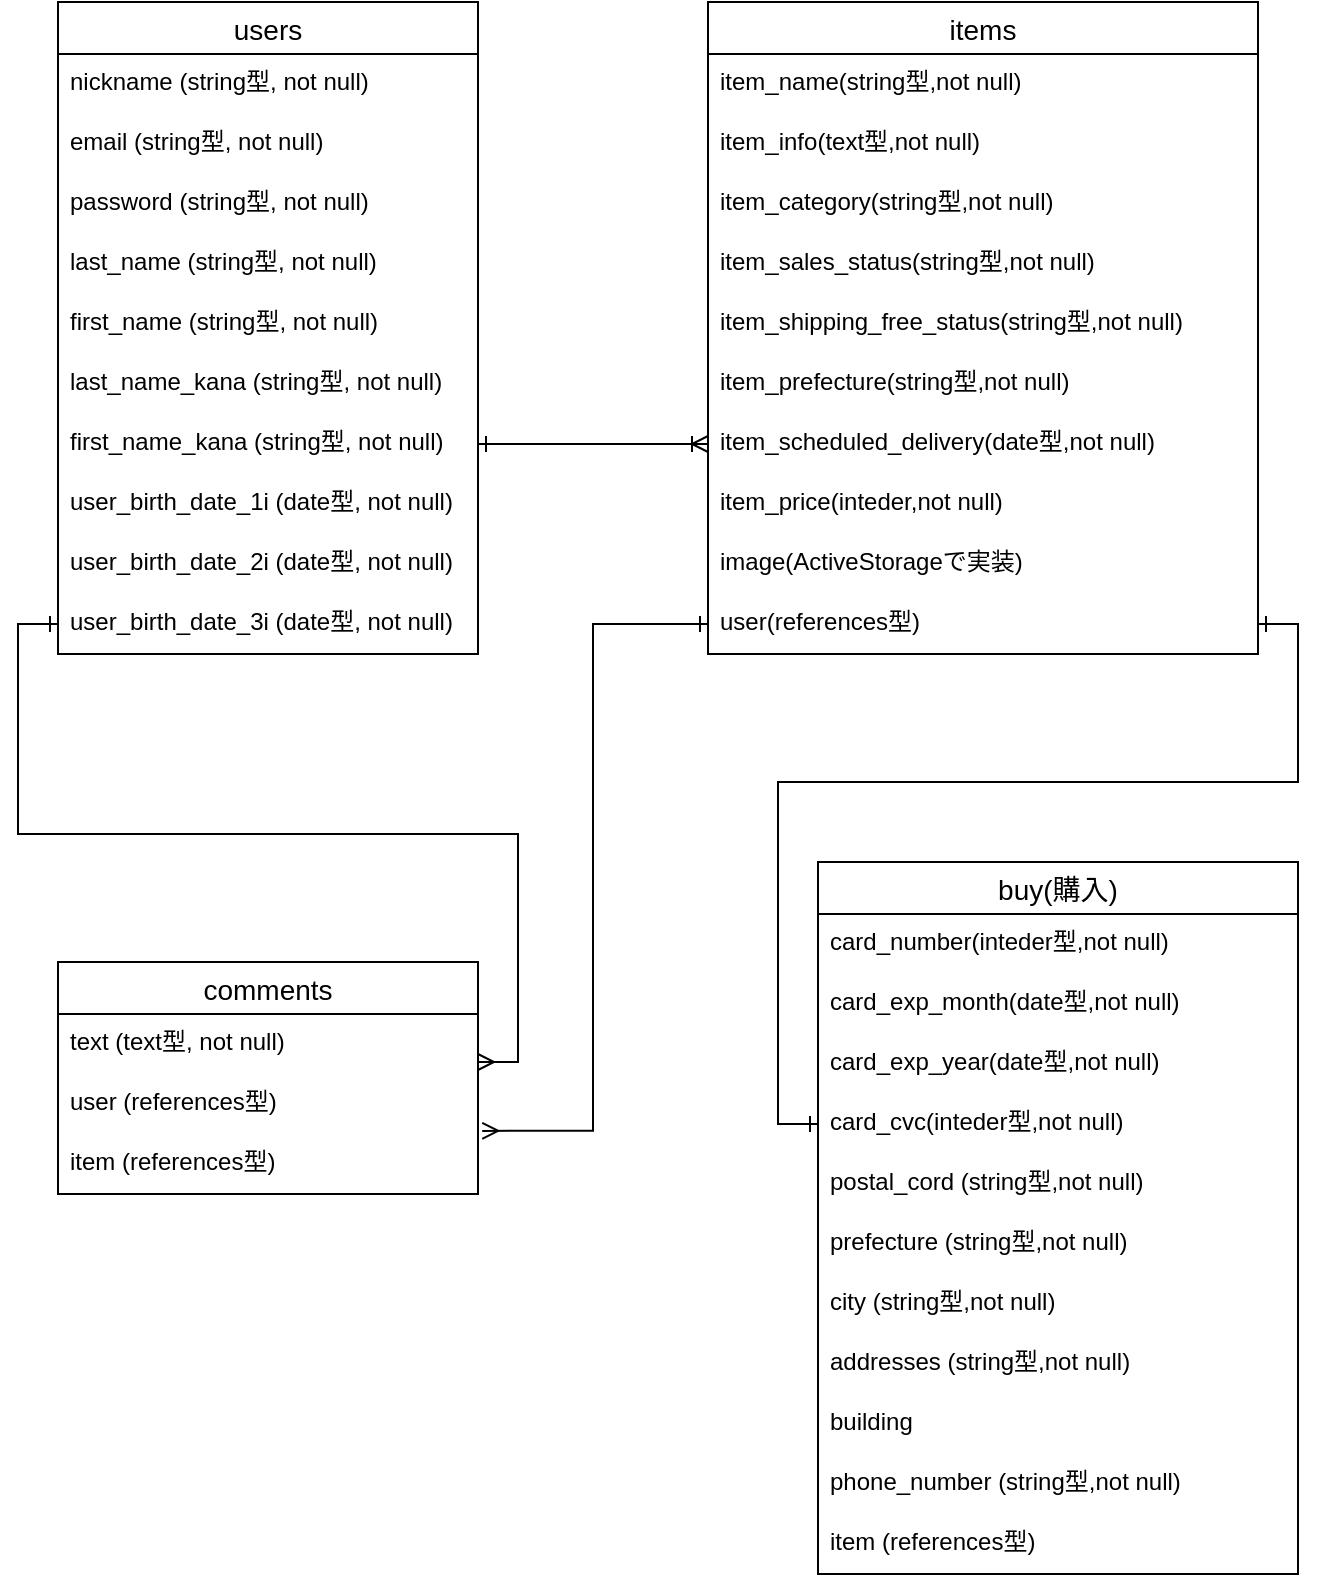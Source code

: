 <mxfile>
    <diagram id="9bd4dJzc63KBniVPWpUd" name="ページ1">
        <mxGraphModel dx="1283" dy="817" grid="1" gridSize="10" guides="1" tooltips="1" connect="1" arrows="1" fold="1" page="1" pageScale="1" pageWidth="827" pageHeight="1169" math="0" shadow="0">
            <root>
                <mxCell id="0"/>
                <mxCell id="1" parent="0"/>
                <mxCell id="WdGqm614Z0l00IBYEwdX-5" value="items" style="swimlane;fontStyle=0;childLayout=stackLayout;horizontal=1;startSize=26;horizontalStack=0;resizeParent=1;resizeParentMax=0;resizeLast=0;collapsible=1;marginBottom=0;align=center;fontSize=14;" vertex="1" parent="1">
                    <mxGeometry x="465" y="80" width="275" height="326" as="geometry"/>
                </mxCell>
                <mxCell id="WdGqm614Z0l00IBYEwdX-6" value="item_name(string型,not null)" style="text;strokeColor=none;fillColor=none;spacingLeft=4;spacingRight=4;overflow=hidden;rotatable=0;points=[[0,0.5],[1,0.5]];portConstraint=eastwest;fontSize=12;" vertex="1" parent="WdGqm614Z0l00IBYEwdX-5">
                    <mxGeometry y="26" width="275" height="30" as="geometry"/>
                </mxCell>
                <mxCell id="WdGqm614Z0l00IBYEwdX-7" value="item_info(text型,not null)" style="text;strokeColor=none;fillColor=none;spacingLeft=4;spacingRight=4;overflow=hidden;rotatable=0;points=[[0,0.5],[1,0.5]];portConstraint=eastwest;fontSize=12;" vertex="1" parent="WdGqm614Z0l00IBYEwdX-5">
                    <mxGeometry y="56" width="275" height="30" as="geometry"/>
                </mxCell>
                <mxCell id="WdGqm614Z0l00IBYEwdX-8" value="item_category(string型,not null)" style="text;strokeColor=none;fillColor=none;spacingLeft=4;spacingRight=4;overflow=hidden;rotatable=0;points=[[0,0.5],[1,0.5]];portConstraint=eastwest;fontSize=12;" vertex="1" parent="WdGqm614Z0l00IBYEwdX-5">
                    <mxGeometry y="86" width="275" height="30" as="geometry"/>
                </mxCell>
                <mxCell id="WdGqm614Z0l00IBYEwdX-33" value="item_sales_status(string型,not null)" style="text;strokeColor=none;fillColor=none;spacingLeft=4;spacingRight=4;overflow=hidden;rotatable=0;points=[[0,0.5],[1,0.5]];portConstraint=eastwest;fontSize=12;" vertex="1" parent="WdGqm614Z0l00IBYEwdX-5">
                    <mxGeometry y="116" width="275" height="30" as="geometry"/>
                </mxCell>
                <mxCell id="WdGqm614Z0l00IBYEwdX-34" value="item_shipping_free_status(string型,not null)" style="text;strokeColor=none;fillColor=none;spacingLeft=4;spacingRight=4;overflow=hidden;rotatable=0;points=[[0,0.5],[1,0.5]];portConstraint=eastwest;fontSize=12;" vertex="1" parent="WdGqm614Z0l00IBYEwdX-5">
                    <mxGeometry y="146" width="275" height="30" as="geometry"/>
                </mxCell>
                <mxCell id="WdGqm614Z0l00IBYEwdX-35" value="item_prefecture(string型,not null)" style="text;strokeColor=none;fillColor=none;spacingLeft=4;spacingRight=4;overflow=hidden;rotatable=0;points=[[0,0.5],[1,0.5]];portConstraint=eastwest;fontSize=12;" vertex="1" parent="WdGqm614Z0l00IBYEwdX-5">
                    <mxGeometry y="176" width="275" height="30" as="geometry"/>
                </mxCell>
                <mxCell id="WdGqm614Z0l00IBYEwdX-36" value="item_scheduled_delivery(date型,not null)" style="text;strokeColor=none;fillColor=none;spacingLeft=4;spacingRight=4;overflow=hidden;rotatable=0;points=[[0,0.5],[1,0.5]];portConstraint=eastwest;fontSize=12;" vertex="1" parent="WdGqm614Z0l00IBYEwdX-5">
                    <mxGeometry y="206" width="275" height="30" as="geometry"/>
                </mxCell>
                <mxCell id="WdGqm614Z0l00IBYEwdX-37" value="item_price(inteder,not null)" style="text;strokeColor=none;fillColor=none;spacingLeft=4;spacingRight=4;overflow=hidden;rotatable=0;points=[[0,0.5],[1,0.5]];portConstraint=eastwest;fontSize=12;" vertex="1" parent="WdGqm614Z0l00IBYEwdX-5">
                    <mxGeometry y="236" width="275" height="30" as="geometry"/>
                </mxCell>
                <mxCell id="WdGqm614Z0l00IBYEwdX-51" value="image(ActiveStorageで実装)" style="text;strokeColor=none;fillColor=none;spacingLeft=4;spacingRight=4;overflow=hidden;rotatable=0;points=[[0,0.5],[1,0.5]];portConstraint=eastwest;fontSize=12;" vertex="1" parent="WdGqm614Z0l00IBYEwdX-5">
                    <mxGeometry y="266" width="275" height="30" as="geometry"/>
                </mxCell>
                <mxCell id="WdGqm614Z0l00IBYEwdX-54" value="user(references型)" style="text;strokeColor=none;fillColor=none;spacingLeft=4;spacingRight=4;overflow=hidden;rotatable=0;points=[[0,0.5],[1,0.5]];portConstraint=eastwest;fontSize=12;" vertex="1" parent="WdGqm614Z0l00IBYEwdX-5">
                    <mxGeometry y="296" width="275" height="30" as="geometry"/>
                </mxCell>
                <mxCell id="WdGqm614Z0l00IBYEwdX-9" value="comments" style="swimlane;fontStyle=0;childLayout=stackLayout;horizontal=1;startSize=26;horizontalStack=0;resizeParent=1;resizeParentMax=0;resizeLast=0;collapsible=1;marginBottom=0;align=center;fontSize=14;" vertex="1" parent="1">
                    <mxGeometry x="140" y="560" width="210" height="116" as="geometry"/>
                </mxCell>
                <mxCell id="WdGqm614Z0l00IBYEwdX-11" value="text (text型, not null)" style="text;strokeColor=none;fillColor=none;spacingLeft=4;spacingRight=4;overflow=hidden;rotatable=0;points=[[0,0.5],[1,0.5]];portConstraint=eastwest;fontSize=12;" vertex="1" parent="WdGqm614Z0l00IBYEwdX-9">
                    <mxGeometry y="26" width="210" height="30" as="geometry"/>
                </mxCell>
                <mxCell id="WdGqm614Z0l00IBYEwdX-12" value="user (references型)" style="text;strokeColor=none;fillColor=none;spacingLeft=4;spacingRight=4;overflow=hidden;rotatable=0;points=[[0,0.5],[1,0.5]];portConstraint=eastwest;fontSize=12;" vertex="1" parent="WdGqm614Z0l00IBYEwdX-9">
                    <mxGeometry y="56" width="210" height="30" as="geometry"/>
                </mxCell>
                <mxCell id="WdGqm614Z0l00IBYEwdX-25" value="item (references型)" style="text;strokeColor=none;fillColor=none;spacingLeft=4;spacingRight=4;overflow=hidden;rotatable=0;points=[[0,0.5],[1,0.5]];portConstraint=eastwest;fontSize=12;" vertex="1" parent="WdGqm614Z0l00IBYEwdX-9">
                    <mxGeometry y="86" width="210" height="30" as="geometry"/>
                </mxCell>
                <mxCell id="WdGqm614Z0l00IBYEwdX-13" value="buy(購入)" style="swimlane;fontStyle=0;childLayout=stackLayout;horizontal=1;startSize=26;horizontalStack=0;resizeParent=1;resizeParentMax=0;resizeLast=0;collapsible=1;marginBottom=0;align=center;fontSize=14;" vertex="1" parent="1">
                    <mxGeometry x="520" y="510" width="240" height="356" as="geometry"/>
                </mxCell>
                <mxCell id="WdGqm614Z0l00IBYEwdX-15" value="card_number(inteder型,not null)" style="text;strokeColor=none;fillColor=none;spacingLeft=4;spacingRight=4;overflow=hidden;rotatable=0;points=[[0,0.5],[1,0.5]];portConstraint=eastwest;fontSize=12;" vertex="1" parent="WdGqm614Z0l00IBYEwdX-13">
                    <mxGeometry y="26" width="240" height="30" as="geometry"/>
                </mxCell>
                <mxCell id="WdGqm614Z0l00IBYEwdX-16" value="card_exp_month(date型,not null)" style="text;strokeColor=none;fillColor=none;spacingLeft=4;spacingRight=4;overflow=hidden;rotatable=0;points=[[0,0.5],[1,0.5]];portConstraint=eastwest;fontSize=12;" vertex="1" parent="WdGqm614Z0l00IBYEwdX-13">
                    <mxGeometry y="56" width="240" height="30" as="geometry"/>
                </mxCell>
                <mxCell id="WdGqm614Z0l00IBYEwdX-38" value="card_exp_year(date型,not null)" style="text;strokeColor=none;fillColor=none;spacingLeft=4;spacingRight=4;overflow=hidden;rotatable=0;points=[[0,0.5],[1,0.5]];portConstraint=eastwest;fontSize=12;" vertex="1" parent="WdGqm614Z0l00IBYEwdX-13">
                    <mxGeometry y="86" width="240" height="30" as="geometry"/>
                </mxCell>
                <mxCell id="WdGqm614Z0l00IBYEwdX-39" value="card_cvc(inteder型,not null)" style="text;strokeColor=none;fillColor=none;spacingLeft=4;spacingRight=4;overflow=hidden;rotatable=0;points=[[0,0.5],[1,0.5]];portConstraint=eastwest;fontSize=12;" vertex="1" parent="WdGqm614Z0l00IBYEwdX-13">
                    <mxGeometry y="116" width="240" height="30" as="geometry"/>
                </mxCell>
                <mxCell id="WdGqm614Z0l00IBYEwdX-40" value="postal_cord (string型,not null)" style="text;strokeColor=none;fillColor=none;spacingLeft=4;spacingRight=4;overflow=hidden;rotatable=0;points=[[0,0.5],[1,0.5]];portConstraint=eastwest;fontSize=12;" vertex="1" parent="WdGqm614Z0l00IBYEwdX-13">
                    <mxGeometry y="146" width="240" height="30" as="geometry"/>
                </mxCell>
                <mxCell id="WdGqm614Z0l00IBYEwdX-42" value="prefecture (string型,not null)" style="text;strokeColor=none;fillColor=none;spacingLeft=4;spacingRight=4;overflow=hidden;rotatable=0;points=[[0,0.5],[1,0.5]];portConstraint=eastwest;fontSize=12;" vertex="1" parent="WdGqm614Z0l00IBYEwdX-13">
                    <mxGeometry y="176" width="240" height="30" as="geometry"/>
                </mxCell>
                <mxCell id="WdGqm614Z0l00IBYEwdX-43" value="city (string型,not null)" style="text;strokeColor=none;fillColor=none;spacingLeft=4;spacingRight=4;overflow=hidden;rotatable=0;points=[[0,0.5],[1,0.5]];portConstraint=eastwest;fontSize=12;" vertex="1" parent="WdGqm614Z0l00IBYEwdX-13">
                    <mxGeometry y="206" width="240" height="30" as="geometry"/>
                </mxCell>
                <mxCell id="WdGqm614Z0l00IBYEwdX-44" value="addresses (string型,not null)" style="text;strokeColor=none;fillColor=none;spacingLeft=4;spacingRight=4;overflow=hidden;rotatable=0;points=[[0,0.5],[1,0.5]];portConstraint=eastwest;fontSize=12;" vertex="1" parent="WdGqm614Z0l00IBYEwdX-13">
                    <mxGeometry y="236" width="240" height="30" as="geometry"/>
                </mxCell>
                <mxCell id="WdGqm614Z0l00IBYEwdX-45" value="building" style="text;strokeColor=none;fillColor=none;spacingLeft=4;spacingRight=4;overflow=hidden;rotatable=0;points=[[0,0.5],[1,0.5]];portConstraint=eastwest;fontSize=12;" vertex="1" parent="WdGqm614Z0l00IBYEwdX-13">
                    <mxGeometry y="266" width="240" height="30" as="geometry"/>
                </mxCell>
                <mxCell id="WdGqm614Z0l00IBYEwdX-46" value="phone_number (string型,not null)" style="text;strokeColor=none;fillColor=none;spacingLeft=4;spacingRight=4;overflow=hidden;rotatable=0;points=[[0,0.5],[1,0.5]];portConstraint=eastwest;fontSize=12;" vertex="1" parent="WdGqm614Z0l00IBYEwdX-13">
                    <mxGeometry y="296" width="240" height="30" as="geometry"/>
                </mxCell>
                <mxCell id="WdGqm614Z0l00IBYEwdX-56" value="item (references型)" style="text;strokeColor=none;fillColor=none;spacingLeft=4;spacingRight=4;overflow=hidden;rotatable=0;points=[[0,0.5],[1,0.5]];portConstraint=eastwest;fontSize=12;" vertex="1" parent="WdGqm614Z0l00IBYEwdX-13">
                    <mxGeometry y="326" width="240" height="30" as="geometry"/>
                </mxCell>
                <mxCell id="WdGqm614Z0l00IBYEwdX-21" value="users" style="swimlane;fontStyle=0;childLayout=stackLayout;horizontal=1;startSize=26;horizontalStack=0;resizeParent=1;resizeParentMax=0;resizeLast=0;collapsible=1;marginBottom=0;align=center;fontSize=14;" vertex="1" parent="1">
                    <mxGeometry x="140" y="80" width="210" height="326" as="geometry">
                        <mxRectangle x="190" y="136" width="50" height="26" as="alternateBounds"/>
                    </mxGeometry>
                </mxCell>
                <mxCell id="WdGqm614Z0l00IBYEwdX-23" value="nickname (string型, not null)" style="text;strokeColor=none;fillColor=none;spacingLeft=4;spacingRight=4;overflow=hidden;rotatable=0;points=[[0,0.5],[1,0.5]];portConstraint=eastwest;fontSize=12;" vertex="1" parent="WdGqm614Z0l00IBYEwdX-21">
                    <mxGeometry y="26" width="210" height="30" as="geometry"/>
                </mxCell>
                <mxCell id="WdGqm614Z0l00IBYEwdX-28" value="email (string型, not null)" style="text;strokeColor=none;fillColor=none;spacingLeft=4;spacingRight=4;overflow=hidden;rotatable=0;points=[[0,0.5],[1,0.5]];portConstraint=eastwest;fontSize=12;" vertex="1" parent="WdGqm614Z0l00IBYEwdX-21">
                    <mxGeometry y="56" width="210" height="30" as="geometry"/>
                </mxCell>
                <mxCell id="WdGqm614Z0l00IBYEwdX-29" value="password (string型, not null)" style="text;strokeColor=none;fillColor=none;spacingLeft=4;spacingRight=4;overflow=hidden;rotatable=0;points=[[0,0.5],[1,0.5]];portConstraint=eastwest;fontSize=12;" vertex="1" parent="WdGqm614Z0l00IBYEwdX-21">
                    <mxGeometry y="86" width="210" height="30" as="geometry"/>
                </mxCell>
                <mxCell id="WdGqm614Z0l00IBYEwdX-30" value="last_name (string型, not null)" style="text;strokeColor=none;fillColor=none;spacingLeft=4;spacingRight=4;overflow=hidden;rotatable=0;points=[[0,0.5],[1,0.5]];portConstraint=eastwest;fontSize=12;" vertex="1" parent="WdGqm614Z0l00IBYEwdX-21">
                    <mxGeometry y="116" width="210" height="30" as="geometry"/>
                </mxCell>
                <mxCell id="WdGqm614Z0l00IBYEwdX-31" value="first_name (string型, not null)" style="text;strokeColor=none;fillColor=none;spacingLeft=4;spacingRight=4;overflow=hidden;rotatable=0;points=[[0,0.5],[1,0.5]];portConstraint=eastwest;fontSize=12;" vertex="1" parent="WdGqm614Z0l00IBYEwdX-21">
                    <mxGeometry y="146" width="210" height="30" as="geometry"/>
                </mxCell>
                <mxCell id="WdGqm614Z0l00IBYEwdX-32" value="last_name_kana (string型, not null)" style="text;strokeColor=none;fillColor=none;spacingLeft=4;spacingRight=4;overflow=hidden;rotatable=0;points=[[0,0.5],[1,0.5]];portConstraint=eastwest;fontSize=12;" vertex="1" parent="WdGqm614Z0l00IBYEwdX-21">
                    <mxGeometry y="176" width="210" height="30" as="geometry"/>
                </mxCell>
                <mxCell id="WdGqm614Z0l00IBYEwdX-47" value="first_name_kana (string型, not null)" style="text;strokeColor=none;fillColor=none;spacingLeft=4;spacingRight=4;overflow=hidden;rotatable=0;points=[[0,0.5],[1,0.5]];portConstraint=eastwest;fontSize=12;" vertex="1" parent="WdGqm614Z0l00IBYEwdX-21">
                    <mxGeometry y="206" width="210" height="30" as="geometry"/>
                </mxCell>
                <mxCell id="WdGqm614Z0l00IBYEwdX-48" value="user_birth_date_1i (date型, not null)" style="text;strokeColor=none;fillColor=none;spacingLeft=4;spacingRight=4;overflow=hidden;rotatable=0;points=[[0,0.5],[1,0.5]];portConstraint=eastwest;fontSize=12;" vertex="1" parent="WdGqm614Z0l00IBYEwdX-21">
                    <mxGeometry y="236" width="210" height="30" as="geometry"/>
                </mxCell>
                <mxCell id="WdGqm614Z0l00IBYEwdX-49" value="user_birth_date_2i (date型, not null)" style="text;strokeColor=none;fillColor=none;spacingLeft=4;spacingRight=4;overflow=hidden;rotatable=0;points=[[0,0.5],[1,0.5]];portConstraint=eastwest;fontSize=12;" vertex="1" parent="WdGqm614Z0l00IBYEwdX-21">
                    <mxGeometry y="266" width="210" height="30" as="geometry"/>
                </mxCell>
                <mxCell id="WdGqm614Z0l00IBYEwdX-50" value="user_birth_date_3i (date型, not null)" style="text;strokeColor=none;fillColor=none;spacingLeft=4;spacingRight=4;overflow=hidden;rotatable=0;points=[[0,0.5],[1,0.5]];portConstraint=eastwest;fontSize=12;" vertex="1" parent="WdGqm614Z0l00IBYEwdX-21">
                    <mxGeometry y="296" width="210" height="30" as="geometry"/>
                </mxCell>
                <mxCell id="WdGqm614Z0l00IBYEwdX-57" style="edgeStyle=orthogonalEdgeStyle;rounded=0;orthogonalLoop=1;jettySize=auto;html=1;entryX=0;entryY=0.5;entryDx=0;entryDy=0;endArrow=ERoneToMany;endFill=0;startArrow=ERone;startFill=0;" edge="1" parent="1" source="WdGqm614Z0l00IBYEwdX-47" target="WdGqm614Z0l00IBYEwdX-36">
                    <mxGeometry relative="1" as="geometry"/>
                </mxCell>
                <mxCell id="WdGqm614Z0l00IBYEwdX-60" style="edgeStyle=orthogonalEdgeStyle;rounded=0;orthogonalLoop=1;jettySize=auto;html=1;entryX=1.01;entryY=0.948;entryDx=0;entryDy=0;entryPerimeter=0;endArrow=ERmany;endFill=0;startArrow=ERone;startFill=0;" edge="1" parent="1" source="WdGqm614Z0l00IBYEwdX-54" target="WdGqm614Z0l00IBYEwdX-12">
                    <mxGeometry relative="1" as="geometry"/>
                </mxCell>
                <mxCell id="WdGqm614Z0l00IBYEwdX-61" style="edgeStyle=orthogonalEdgeStyle;rounded=0;orthogonalLoop=1;jettySize=auto;html=1;entryX=1;entryY=0.8;entryDx=0;entryDy=0;entryPerimeter=0;endArrow=ERmany;endFill=0;startArrow=ERone;startFill=0;" edge="1" parent="1" source="WdGqm614Z0l00IBYEwdX-50" target="WdGqm614Z0l00IBYEwdX-11">
                    <mxGeometry relative="1" as="geometry"/>
                </mxCell>
                <mxCell id="WdGqm614Z0l00IBYEwdX-62" style="edgeStyle=orthogonalEdgeStyle;rounded=0;orthogonalLoop=1;jettySize=auto;html=1;entryX=0;entryY=0.5;entryDx=0;entryDy=0;endArrow=ERone;endFill=0;startArrow=ERone;startFill=0;" edge="1" parent="1" source="WdGqm614Z0l00IBYEwdX-54" target="WdGqm614Z0l00IBYEwdX-39">
                    <mxGeometry relative="1" as="geometry">
                        <Array as="points">
                            <mxPoint x="760" y="391"/>
                            <mxPoint x="760" y="470"/>
                            <mxPoint x="500" y="470"/>
                            <mxPoint x="500" y="641"/>
                        </Array>
                    </mxGeometry>
                </mxCell>
            </root>
        </mxGraphModel>
    </diagram>
    <diagram id="hjCgqiuVpd2FPpR70oI7" name="ページ2">
        <mxGraphModel dx="968" dy="572" grid="1" gridSize="10" guides="1" tooltips="1" connect="1" arrows="1" fold="1" page="1" pageScale="1" pageWidth="827" pageHeight="1169" math="0" shadow="0">
            <root>
                <mxCell id="LV2AscTcHGExsfmOVpgu-0"/>
                <mxCell id="LV2AscTcHGExsfmOVpgu-1" parent="LV2AscTcHGExsfmOVpgu-0"/>
            </root>
        </mxGraphModel>
    </diagram>
</mxfile>